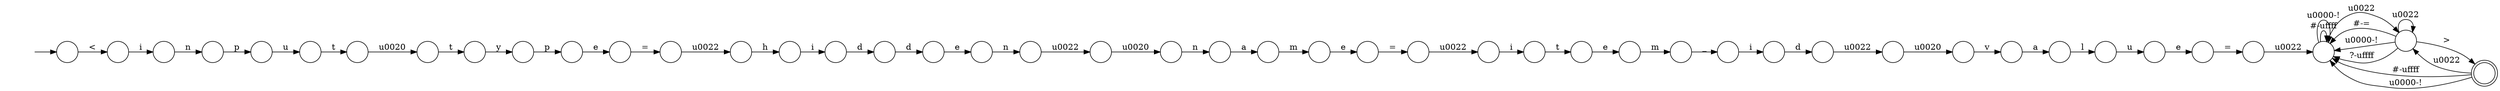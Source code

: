 digraph Automaton {
  rankdir = LR;
  0 [shape=circle,label=""];
  0 -> 24 [label="\u0022"]
  1 [shape=circle,label=""];
  1 -> 25 [label="\u0020"]
  2 [shape=circle,label=""];
  2 -> 30 [label="p"]
  3 [shape=circle,label=""];
  3 -> 26 [label="m"]
  4 [shape=circle,label=""];
  4 -> 13 [label="\u0022"]
  5 [shape=circle,label=""];
  5 -> 45 [label="\u0020"]
  6 [shape=circle,label=""];
  6 -> 36 [label="d"]
  7 [shape=circle,label=""];
  7 -> 6 [label="i"]
  8 [shape=circle,label=""];
  8 -> 9 [label="n"]
  9 [shape=circle,label=""];
  9 -> 42 [label="p"]
  10 [shape=circle,label=""];
  10 -> 8 [label="i"]
  11 [shape=circle,label=""];
  11 -> 19 [label="n"]
  12 [shape=circle,label=""];
  12 -> 23 [label="d"]
  13 [shape=circle,label=""];
  13 -> 44 [label="i"]
  14 [shape=circle,label=""];
  14 -> 12 [label="i"]
  15 [shape=circle,label=""];
  15 -> 3 [label="a"]
  16 [shape=circle,label=""];
  16 -> 4 [label="="]
  17 [shape=circle,label=""];
  17 -> 0 [label="="]
  18 [shape=circle,label=""];
  18 -> 18 [label="\u0022"]
  18 -> 27 [label="#-="]
  18 -> 27 [label="\u0000-!"]
  18 -> 40 [label=">"]
  18 -> 27 [label="?-\uffff"]
  19 [shape=circle,label=""];
  19 -> 1 [label="\u0022"]
  20 [shape=circle,label=""];
  20 -> 32 [label="\u0020"]
  21 [shape=circle,label=""];
  21 -> 2 [label="y"]
  22 [shape=circle,label=""];
  initial [shape=plaintext,label=""];
  initial -> 22
  22 -> 10 [label="<"]
  23 [shape=circle,label=""];
  23 -> 20 [label="\u0022"]
  24 [shape=circle,label=""];
  24 -> 7 [label="h"]
  25 [shape=circle,label=""];
  25 -> 15 [label="n"]
  26 [shape=circle,label=""];
  26 -> 16 [label="e"]
  27 [shape=circle,label=""];
  27 -> 18 [label="\u0022"]
  27 -> 27 [label="#-\uffff"]
  27 -> 27 [label="\u0000-!"]
  28 [shape=circle,label=""];
  28 -> 11 [label="e"]
  29 [shape=circle,label=""];
  29 -> 43 [label="e"]
  30 [shape=circle,label=""];
  30 -> 17 [label="e"]
  31 [shape=circle,label=""];
  31 -> 27 [label="\u0022"]
  32 [shape=circle,label=""];
  32 -> 37 [label="v"]
  33 [shape=circle,label=""];
  33 -> 31 [label="="]
  34 [shape=circle,label=""];
  34 -> 39 [label="l"]
  35 [shape=circle,label=""];
  35 -> 5 [label="t"]
  36 [shape=circle,label=""];
  36 -> 28 [label="d"]
  37 [shape=circle,label=""];
  37 -> 34 [label="a"]
  38 [shape=circle,label=""];
  38 -> 14 [label="_"]
  39 [shape=circle,label=""];
  39 -> 41 [label="u"]
  40 [shape=doublecircle,label=""];
  40 -> 18 [label="\u0022"]
  40 -> 27 [label="#-\uffff"]
  40 -> 27 [label="\u0000-!"]
  41 [shape=circle,label=""];
  41 -> 33 [label="e"]
  42 [shape=circle,label=""];
  42 -> 35 [label="u"]
  43 [shape=circle,label=""];
  43 -> 38 [label="m"]
  44 [shape=circle,label=""];
  44 -> 29 [label="t"]
  45 [shape=circle,label=""];
  45 -> 21 [label="t"]
}

